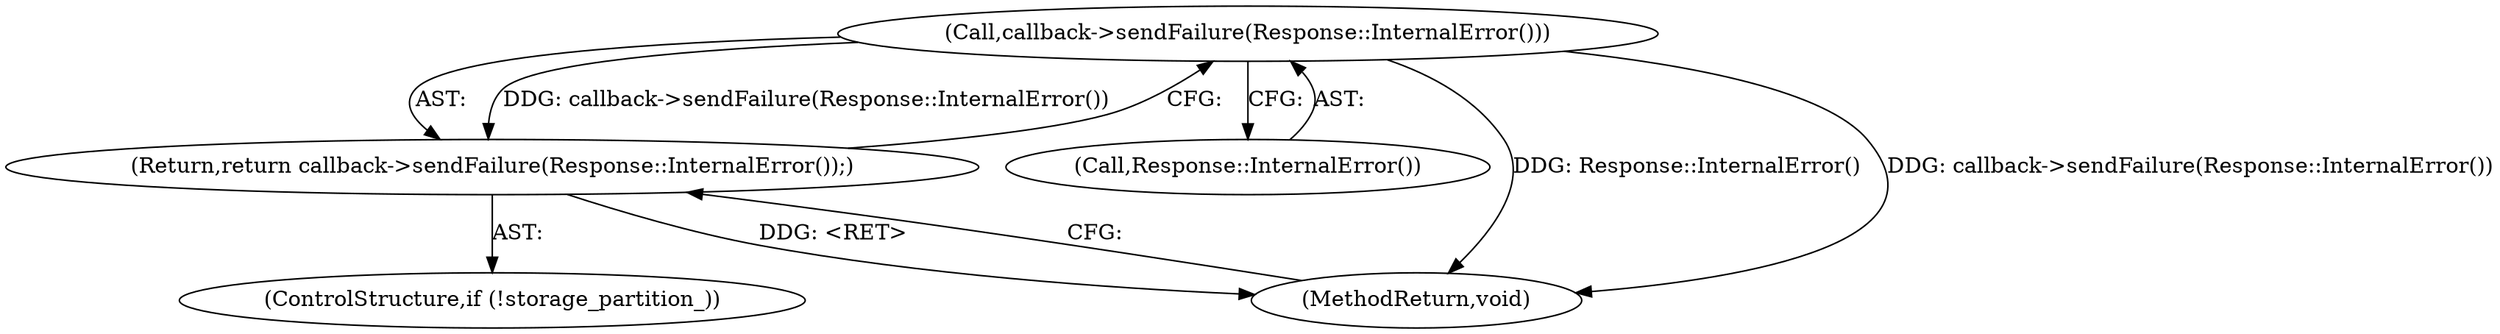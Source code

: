 digraph "0_Chrome_3c8e4852477d5b1e2da877808c998dc57db9460f_29@API" {
"1000109" [label="(Call,callback->sendFailure(Response::InternalError()))"];
"1000108" [label="(Return,return callback->sendFailure(Response::InternalError());)"];
"1000110" [label="(Call,Response::InternalError())"];
"1000214" [label="(MethodReturn,void)"];
"1000109" [label="(Call,callback->sendFailure(Response::InternalError()))"];
"1000108" [label="(Return,return callback->sendFailure(Response::InternalError());)"];
"1000105" [label="(ControlStructure,if (!storage_partition_))"];
"1000109" -> "1000108"  [label="AST: "];
"1000109" -> "1000110"  [label="CFG: "];
"1000110" -> "1000109"  [label="AST: "];
"1000108" -> "1000109"  [label="CFG: "];
"1000109" -> "1000214"  [label="DDG: Response::InternalError()"];
"1000109" -> "1000214"  [label="DDG: callback->sendFailure(Response::InternalError())"];
"1000109" -> "1000108"  [label="DDG: callback->sendFailure(Response::InternalError())"];
"1000108" -> "1000105"  [label="AST: "];
"1000214" -> "1000108"  [label="CFG: "];
"1000108" -> "1000214"  [label="DDG: <RET>"];
}
